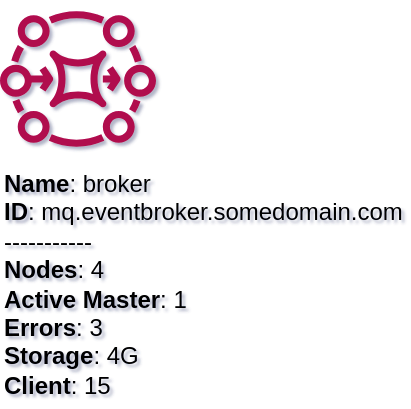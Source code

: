 <mxfile type="MultiCloud">
	<diagram id="diagram_1" name="AWS components">
		<mxGraphModel dx="1015" dy="661" grid="1" gridSize="10" guides="1" tooltips="1" connect="1" arrows="1" fold="1" page="1" pageScale="1" pageWidth="850" pageHeight="1100" math="0" shadow="1">
			<root>
				<mxCell id="0"/>
				<mxCell id="1" parent="0"/>
				<mxCell id="vertex:mq_broker:mq.eventbroker.somedomain.com" value="&lt;b&gt;Name&lt;/b&gt;: broker&lt;BR&gt;&lt;b&gt;ID&lt;/b&gt;: mq.eventbroker.somedomain.com&lt;BR&gt;-----------&lt;BR&gt;&lt;b&gt;Nodes&lt;/b&gt;: 4&lt;BR&gt;&lt;b&gt;Active Master&lt;/b&gt;: 1&lt;BR&gt;&lt;b&gt;Errors&lt;/b&gt;: 3&lt;BR&gt;&lt;b&gt;Storage&lt;/b&gt;: 4G&lt;BR&gt;&lt;b&gt;Client&lt;/b&gt;: 15" style="sketch=0;outlineConnect=0;gradientColor=none;fillColor=#B0084D;strokeColor=none;dashed=0;verticalLabelPosition=bottom;verticalAlign=top;align=left;html=1;fontSize=12;fontStyle=0;aspect=fixed;pointerEvents=1;shape=mxgraph.aws4.mq_broker;" parent="1" vertex="1">
					<mxGeometry width="78" height="78" as="geometry"/>
				</mxCell>
			</root>
		</mxGraphModel>
	</diagram>
</mxfile>